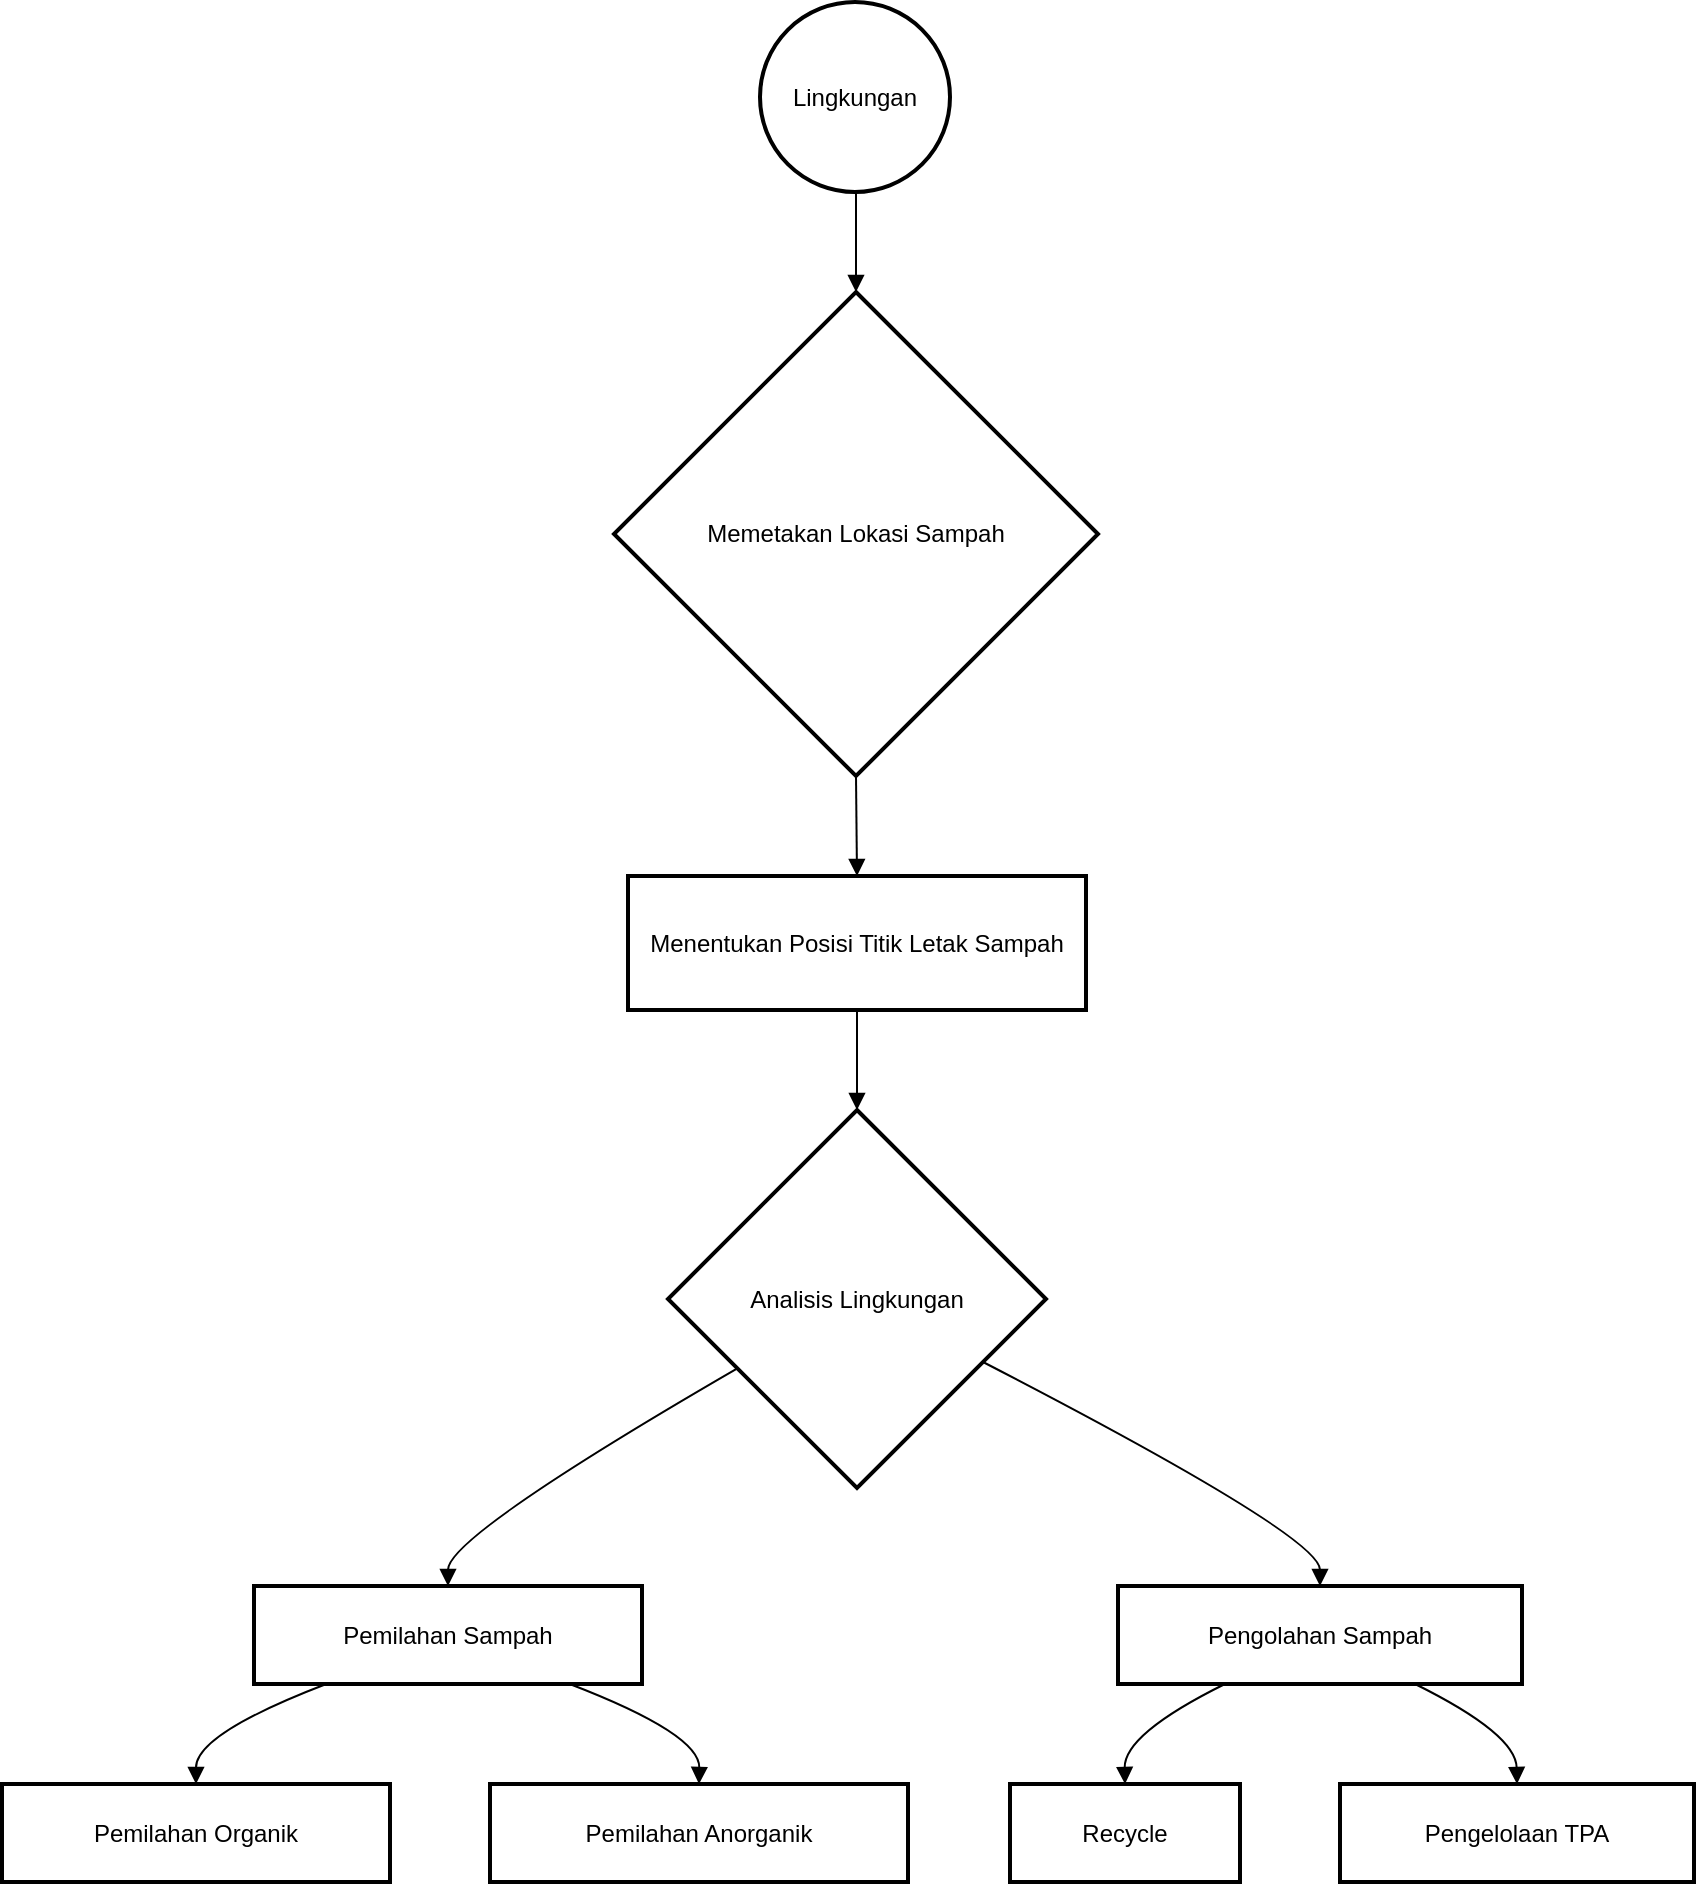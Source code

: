 <mxfile version="24.8.0">
  <diagram name="Page-1" id="kVwtvTgUSMzwNzsKxk7V">
    <mxGraphModel>
      <root>
        <mxCell id="0" />
        <mxCell id="1" parent="0" />
        <mxCell id="2" value="Lingkungan" style="ellipse;aspect=fixed;strokeWidth=2;whiteSpace=wrap;" vertex="1" parent="1">
          <mxGeometry x="387" y="8" width="95" height="95" as="geometry" />
        </mxCell>
        <mxCell id="3" value="Memetakan Lokasi Sampah" style="rhombus;strokeWidth=2;whiteSpace=wrap;" vertex="1" parent="1">
          <mxGeometry x="314" y="153" width="242" height="242" as="geometry" />
        </mxCell>
        <mxCell id="4" value="Menentukan Posisi Titik Letak Sampah" style="whiteSpace=wrap;strokeWidth=2;" vertex="1" parent="1">
          <mxGeometry x="321" y="445" width="229" height="67" as="geometry" />
        </mxCell>
        <mxCell id="5" value="Analisis Lingkungan" style="rhombus;strokeWidth=2;whiteSpace=wrap;" vertex="1" parent="1">
          <mxGeometry x="341" y="562" width="189" height="189" as="geometry" />
        </mxCell>
        <mxCell id="6" value="Pemilahan Sampah" style="whiteSpace=wrap;strokeWidth=2;" vertex="1" parent="1">
          <mxGeometry x="134" y="800" width="194" height="49" as="geometry" />
        </mxCell>
        <mxCell id="7" value="Pengolahan Sampah" style="whiteSpace=wrap;strokeWidth=2;" vertex="1" parent="1">
          <mxGeometry x="566" y="800" width="202" height="49" as="geometry" />
        </mxCell>
        <mxCell id="8" value="Pemilahan Organik" style="whiteSpace=wrap;strokeWidth=2;" vertex="1" parent="1">
          <mxGeometry x="8" y="899" width="194" height="49" as="geometry" />
        </mxCell>
        <mxCell id="9" value="Pemilahan Anorganik" style="whiteSpace=wrap;strokeWidth=2;" vertex="1" parent="1">
          <mxGeometry x="252" y="899" width="209" height="49" as="geometry" />
        </mxCell>
        <mxCell id="10" value="Recycle" style="whiteSpace=wrap;strokeWidth=2;" vertex="1" parent="1">
          <mxGeometry x="512" y="899" width="115" height="49" as="geometry" />
        </mxCell>
        <mxCell id="11" value="Pengelolaan TPA" style="whiteSpace=wrap;strokeWidth=2;" vertex="1" parent="1">
          <mxGeometry x="677" y="899" width="177" height="49" as="geometry" />
        </mxCell>
        <mxCell id="12" value="" style="curved=1;startArrow=none;endArrow=block;exitX=0.51;exitY=1;entryX=0.5;entryY=0;" edge="1" parent="1" source="2" target="3">
          <mxGeometry relative="1" as="geometry">
            <Array as="points" />
          </mxGeometry>
        </mxCell>
        <mxCell id="13" value="" style="curved=1;startArrow=none;endArrow=block;exitX=0.5;exitY=1;entryX=0.5;entryY=0;" edge="1" parent="1" source="3" target="4">
          <mxGeometry relative="1" as="geometry">
            <Array as="points" />
          </mxGeometry>
        </mxCell>
        <mxCell id="14" value="" style="curved=1;startArrow=none;endArrow=block;exitX=0.5;exitY=0.99;entryX=0.5;entryY=0;" edge="1" parent="1" source="4" target="5">
          <mxGeometry relative="1" as="geometry">
            <Array as="points" />
          </mxGeometry>
        </mxCell>
        <mxCell id="15" value="" style="curved=1;startArrow=none;endArrow=block;exitX=0;exitY=0.79;entryX=0.5;entryY=0.01;" edge="1" parent="1" source="5" target="6">
          <mxGeometry relative="1" as="geometry">
            <Array as="points">
              <mxPoint x="231" y="775" />
            </Array>
          </mxGeometry>
        </mxCell>
        <mxCell id="16" value="" style="curved=1;startArrow=none;endArrow=block;exitX=1;exitY=0.75;entryX=0.5;entryY=0.01;" edge="1" parent="1" source="5" target="7">
          <mxGeometry relative="1" as="geometry">
            <Array as="points">
              <mxPoint x="667" y="775" />
            </Array>
          </mxGeometry>
        </mxCell>
        <mxCell id="17" value="" style="curved=1;startArrow=none;endArrow=block;exitX=0.18;exitY=1.01;entryX=0.5;entryY=0.01;" edge="1" parent="1" source="6" target="8">
          <mxGeometry relative="1" as="geometry">
            <Array as="points">
              <mxPoint x="105" y="874" />
            </Array>
          </mxGeometry>
        </mxCell>
        <mxCell id="18" value="" style="curved=1;startArrow=none;endArrow=block;exitX=0.82;exitY=1.01;entryX=0.5;entryY=0.01;" edge="1" parent="1" source="6" target="9">
          <mxGeometry relative="1" as="geometry">
            <Array as="points">
              <mxPoint x="357" y="874" />
            </Array>
          </mxGeometry>
        </mxCell>
        <mxCell id="19" value="" style="curved=1;startArrow=none;endArrow=block;exitX=0.26;exitY=1.01;entryX=0.5;entryY=0.01;" edge="1" parent="1" source="7" target="10">
          <mxGeometry relative="1" as="geometry">
            <Array as="points">
              <mxPoint x="569" y="874" />
            </Array>
          </mxGeometry>
        </mxCell>
        <mxCell id="20" value="" style="curved=1;startArrow=none;endArrow=block;exitX=0.74;exitY=1.01;entryX=0.5;entryY=0.01;" edge="1" parent="1" source="7" target="11">
          <mxGeometry relative="1" as="geometry">
            <Array as="points">
              <mxPoint x="765" y="874" />
            </Array>
          </mxGeometry>
        </mxCell>
      </root>
    </mxGraphModel>
  </diagram>
</mxfile>
